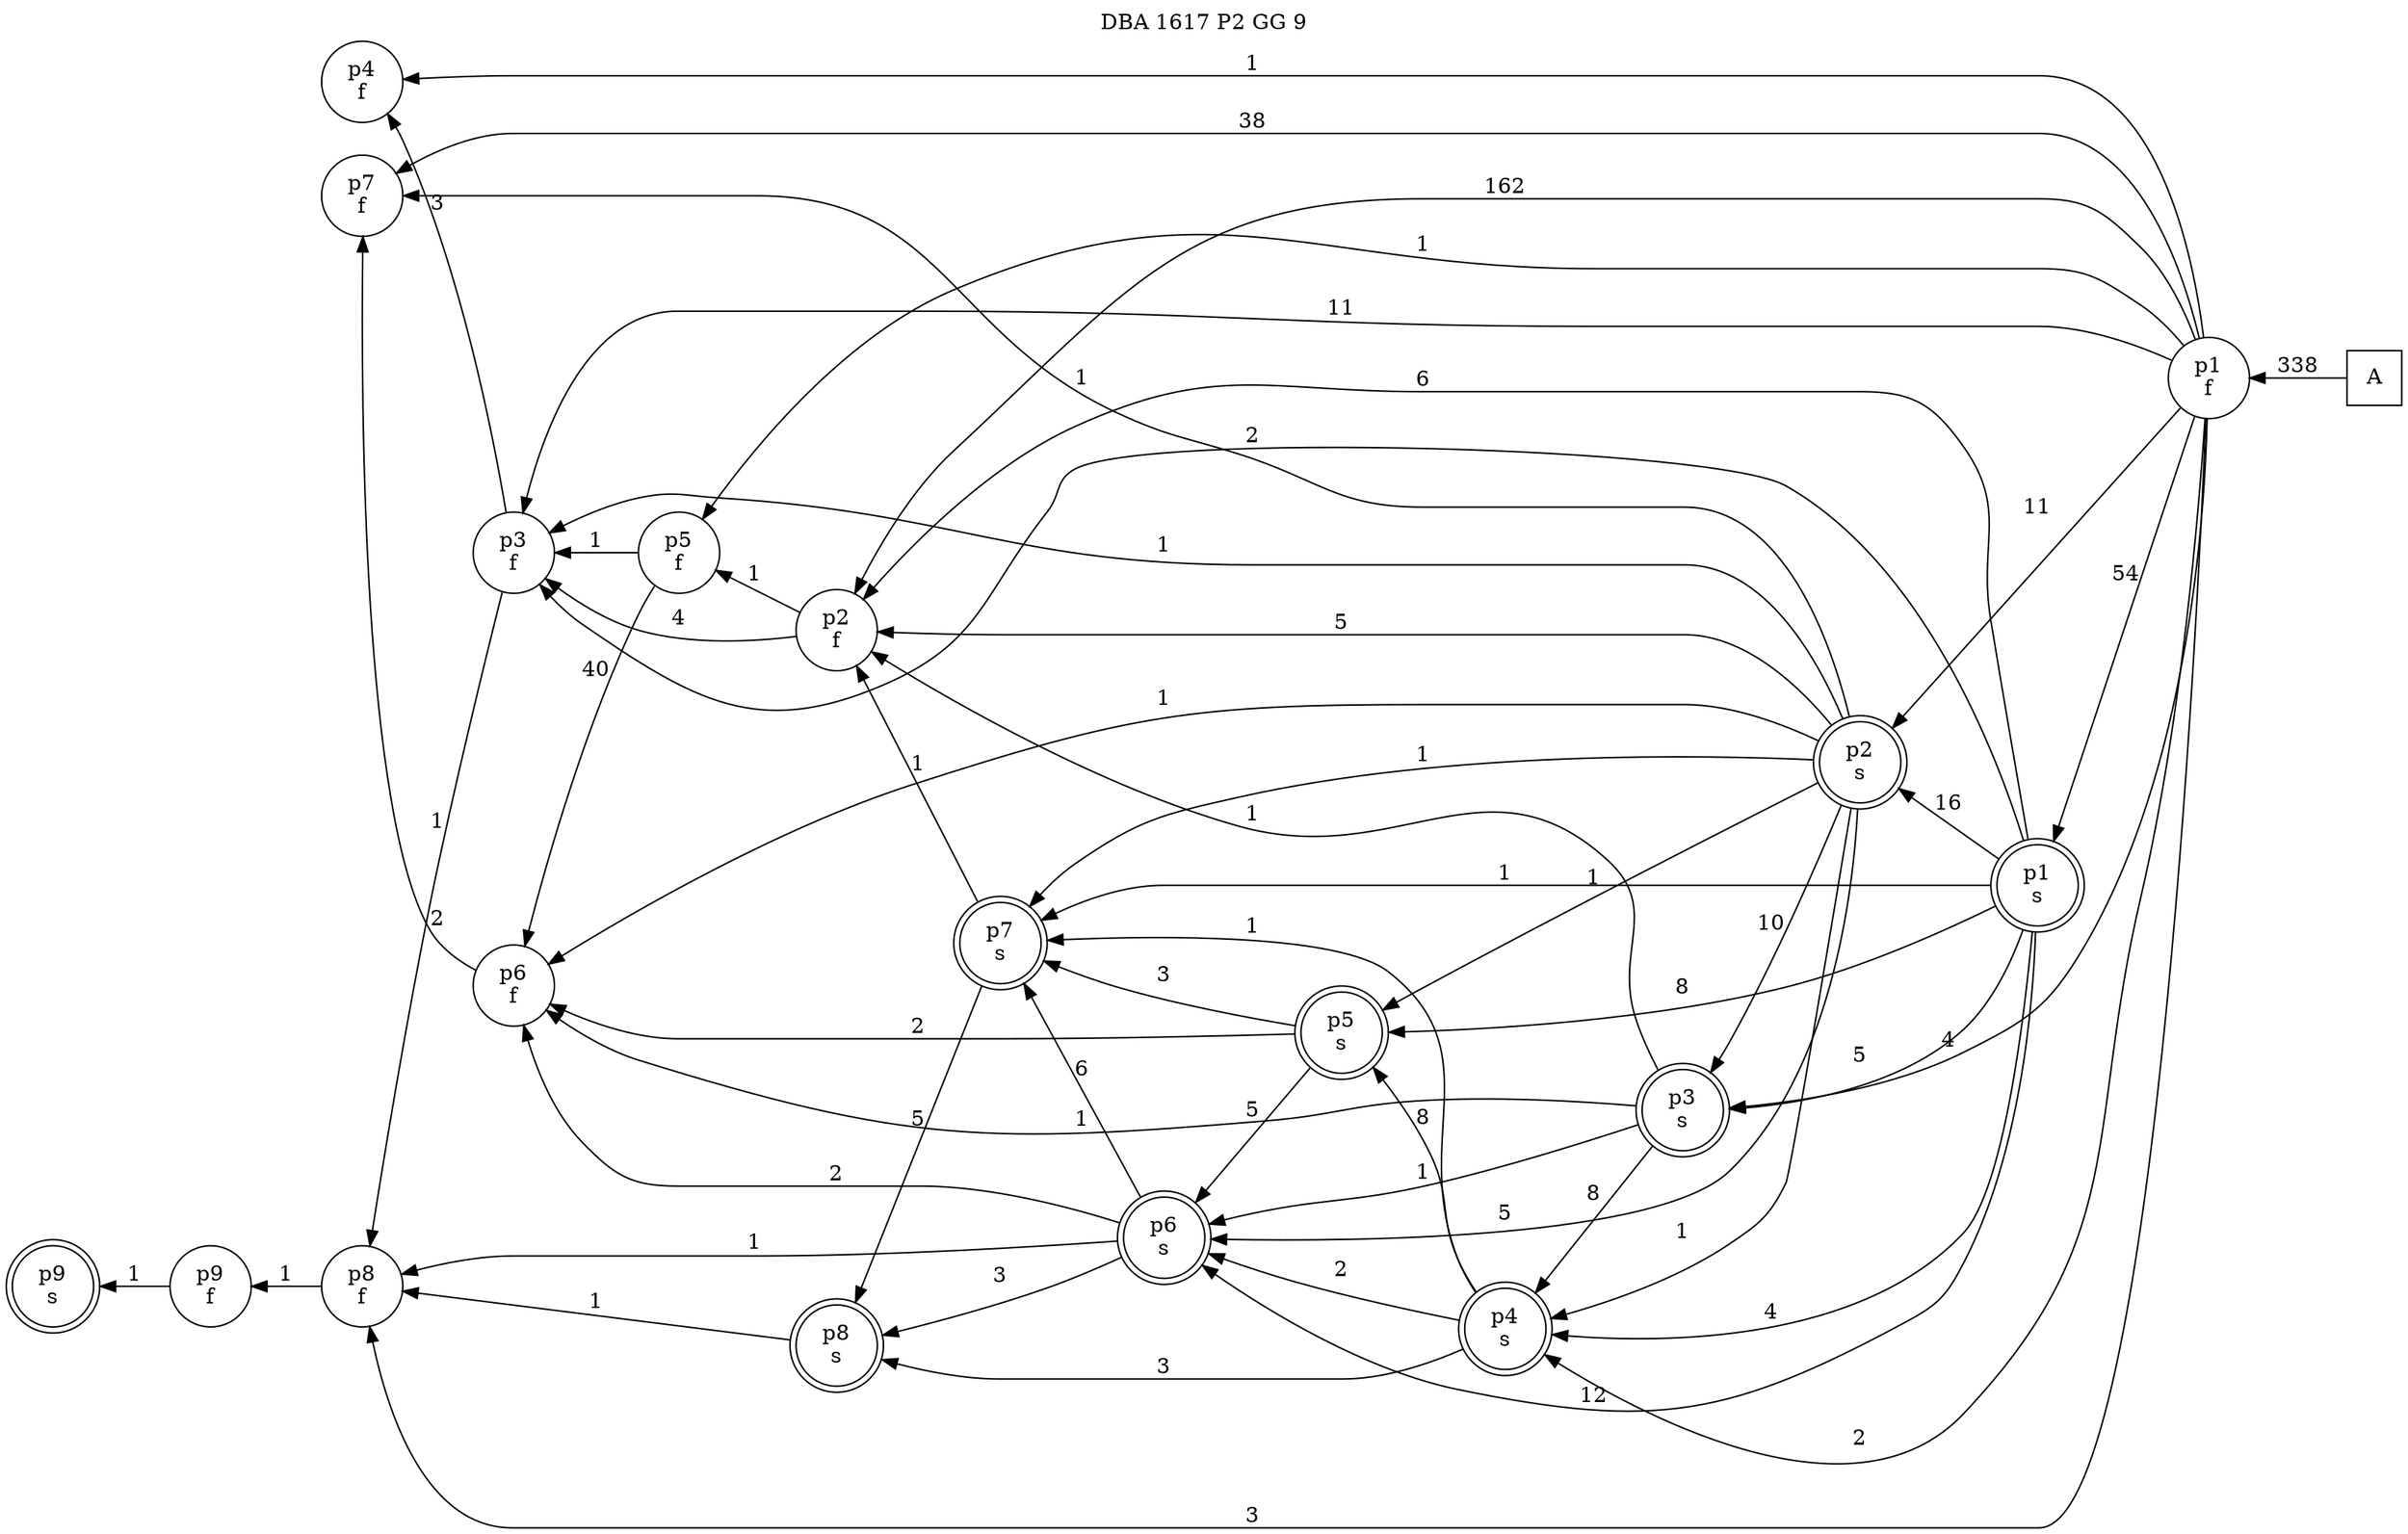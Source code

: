 digraph DBA_1617_P2_GG_9_GOOD {
labelloc="tl"
label= " DBA 1617 P2 GG 9 "
rankdir="RL";
"A" [shape="square" label="A"]
"p1_f" [shape="circle" label="p1
f"]
"p1_s" [shape="doublecircle" label="p1
s"]
"p3_f" [shape="circle" label="p3
f"]
"p2_f" [shape="circle" label="p2
f"]
"p4_f" [shape="circle" label="p4
f"]
"p5_f" [shape="circle" label="p5
f"]
"p6_f" [shape="circle" label="p6
f"]
"p7_f" [shape="circle" label="p7
f"]
"p8_f" [shape="circle" label="p8
f"]
"p2_s" [shape="doublecircle" label="p2
s"]
"p3_s" [shape="doublecircle" label="p3
s"]
"p4_s" [shape="doublecircle" label="p4
s"]
"p5_s" [shape="doublecircle" label="p5
s"]
"p6_s" [shape="doublecircle" label="p6
s"]
"p7_s" [shape="doublecircle" label="p7
s"]
"p8_s" [shape="doublecircle" label="p8
s"]
"p9_f" [shape="circle" label="p9
f"]
"p9_s" [shape="doublecircle" label="p9
s"]
"A" -> "p1_f" [ label=338]
"p1_f" -> "p1_s" [ label=54]
"p1_f" -> "p3_f" [ label=11]
"p1_f" -> "p2_f" [ label=162]
"p1_f" -> "p4_f" [ label=1]
"p1_f" -> "p5_f" [ label=1]
"p1_f" -> "p7_f" [ label=38]
"p1_f" -> "p8_f" [ label=3]
"p1_f" -> "p2_s" [ label=11]
"p1_f" -> "p3_s" [ label=4]
"p1_f" -> "p4_s" [ label=2]
"p1_s" -> "p3_f" [ label=2]
"p1_s" -> "p2_f" [ label=6]
"p1_s" -> "p2_s" [ label=16]
"p1_s" -> "p3_s" [ label=5]
"p1_s" -> "p4_s" [ label=4]
"p1_s" -> "p5_s" [ label=8]
"p1_s" -> "p6_s" [ label=12]
"p1_s" -> "p7_s" [ label=1]
"p3_f" -> "p4_f" [ label=3]
"p3_f" -> "p8_f" [ label=1]
"p2_f" -> "p3_f" [ label=4]
"p2_f" -> "p5_f" [ label=1]
"p5_f" -> "p3_f" [ label=1]
"p5_f" -> "p6_f" [ label=40]
"p6_f" -> "p7_f" [ label=2]
"p8_f" -> "p9_f" [ label=1]
"p2_s" -> "p3_f" [ label=1]
"p2_s" -> "p2_f" [ label=5]
"p2_s" -> "p6_f" [ label=1]
"p2_s" -> "p7_f" [ label=1]
"p2_s" -> "p3_s" [ label=10]
"p2_s" -> "p4_s" [ label=1]
"p2_s" -> "p5_s" [ label=1]
"p2_s" -> "p6_s" [ label=5]
"p2_s" -> "p7_s" [ label=1]
"p3_s" -> "p2_f" [ label=1]
"p3_s" -> "p6_f" [ label=1]
"p3_s" -> "p4_s" [ label=8]
"p3_s" -> "p6_s" [ label=1]
"p4_s" -> "p5_s" [ label=8]
"p4_s" -> "p6_s" [ label=2]
"p4_s" -> "p7_s" [ label=1]
"p4_s" -> "p8_s" [ label=3]
"p5_s" -> "p6_f" [ label=2]
"p5_s" -> "p6_s" [ label=5]
"p5_s" -> "p7_s" [ label=3]
"p6_s" -> "p6_f" [ label=2]
"p6_s" -> "p8_f" [ label=1]
"p6_s" -> "p7_s" [ label=6]
"p6_s" -> "p8_s" [ label=3]
"p7_s" -> "p2_f" [ label=1]
"p7_s" -> "p8_s" [ label=5]
"p8_s" -> "p8_f" [ label=1]
"p9_f" -> "p9_s" [ label=1]
}
